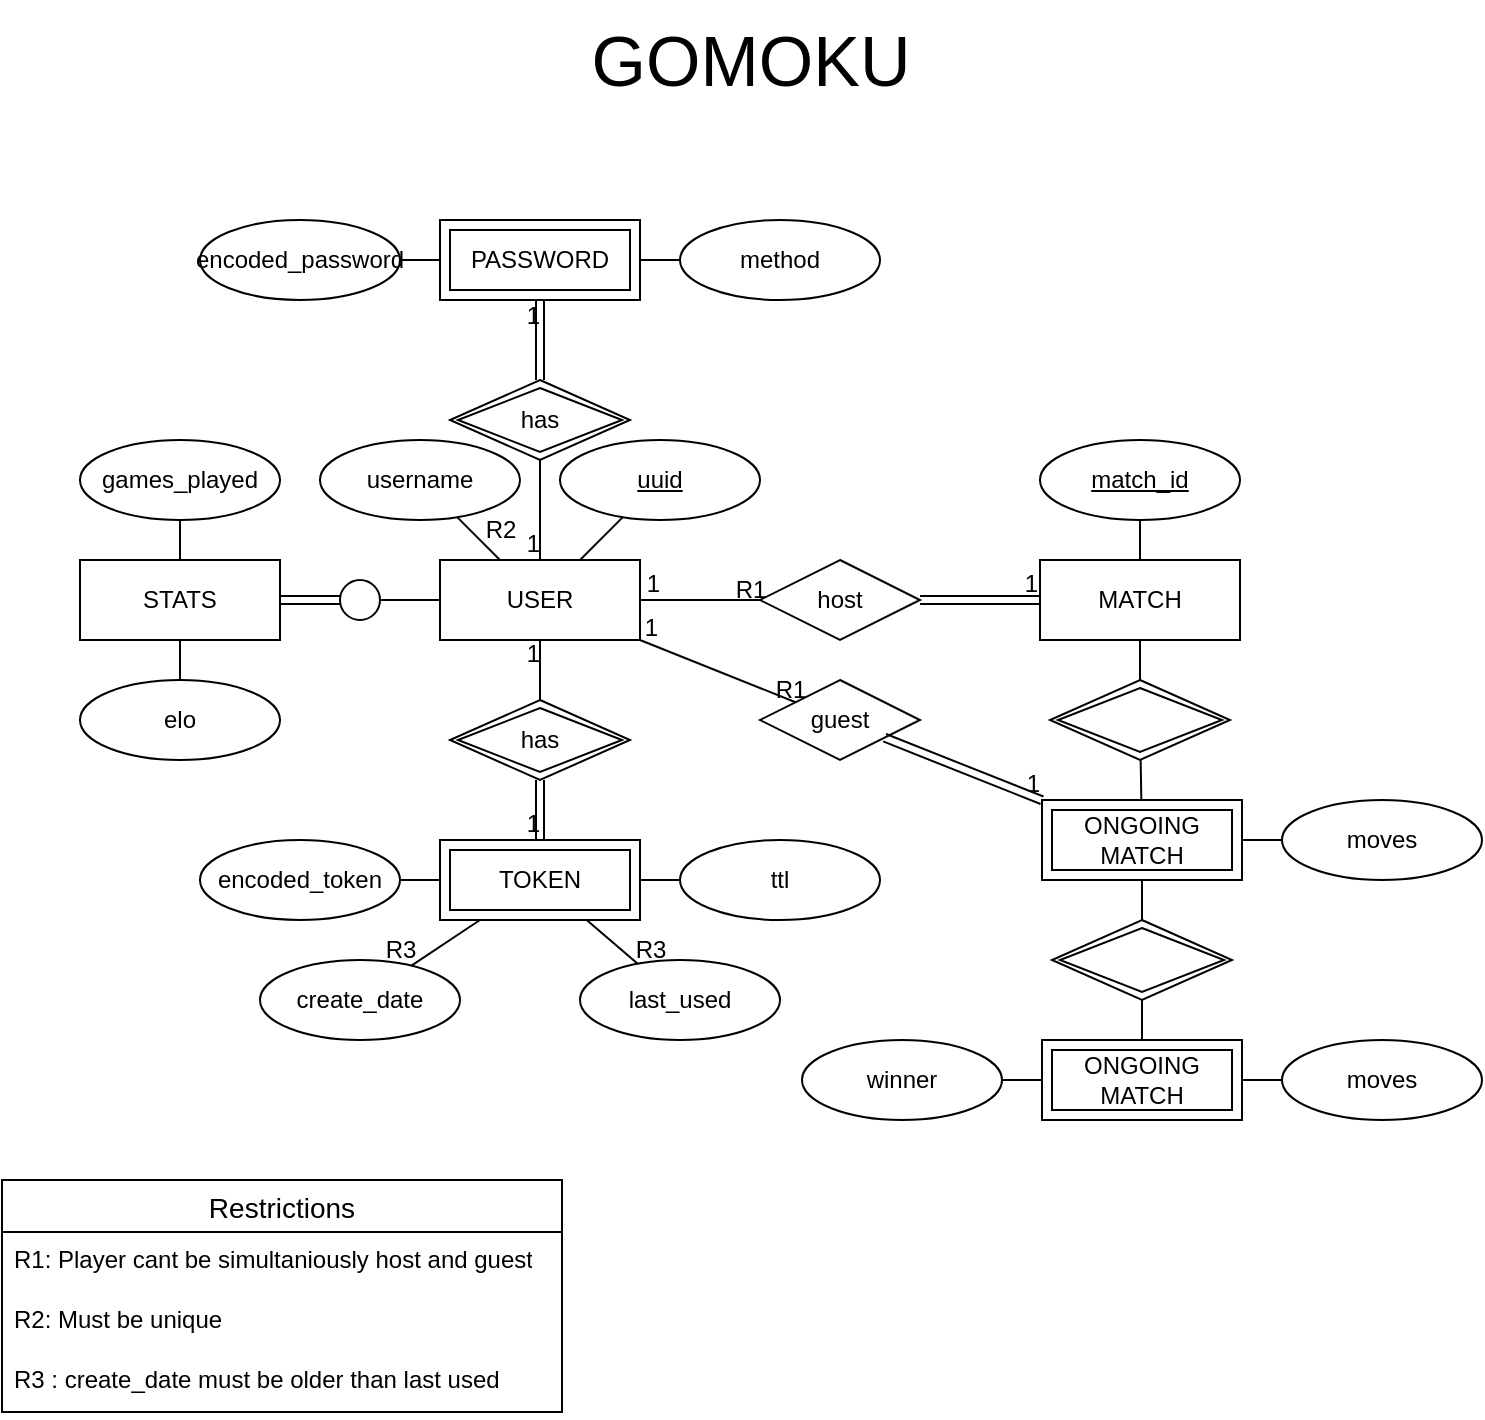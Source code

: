 <mxfile version="20.5.3" type="embed"><diagram name="Page-1" id="w9ihNUBb9Rjg-Ea71THt"><mxGraphModel dx="1103" dy="750" grid="1" gridSize="10" guides="1" tooltips="1" connect="1" arrows="1" fold="1" page="1" pageScale="1" pageWidth="827" pageHeight="1169" math="0" shadow="0"><root><mxCell id="0"/><mxCell id="1" parent="0"/><mxCell id="yqkwtP5y6iGvj30xNfCS-49" value="Restrictions" style="swimlane;fontStyle=0;childLayout=stackLayout;horizontal=1;startSize=26;horizontalStack=0;resizeParent=1;resizeParentMax=0;resizeLast=0;collapsible=1;marginBottom=0;align=center;fontSize=14;" parent="1" vertex="1"><mxGeometry x="40" y="640" width="280" height="116" as="geometry"/></mxCell><mxCell id="yqkwtP5y6iGvj30xNfCS-50" value="R1: Player cant be simultaniously host and guest" style="text;strokeColor=none;fillColor=none;spacingLeft=4;spacingRight=4;overflow=hidden;rotatable=0;points=[[0,0.5],[1,0.5]];portConstraint=eastwest;fontSize=12;whiteSpace=wrap;html=1;" parent="yqkwtP5y6iGvj30xNfCS-49" vertex="1"><mxGeometry y="26" width="280" height="30" as="geometry"/></mxCell><mxCell id="yqkwtP5y6iGvj30xNfCS-51" value="R2: Must be unique" style="text;strokeColor=none;fillColor=none;spacingLeft=4;spacingRight=4;overflow=hidden;rotatable=0;points=[[0,0.5],[1,0.5]];portConstraint=eastwest;fontSize=12;whiteSpace=wrap;html=1;" parent="yqkwtP5y6iGvj30xNfCS-49" vertex="1"><mxGeometry y="56" width="280" height="30" as="geometry"/></mxCell><mxCell id="yqkwtP5y6iGvj30xNfCS-52" value="R3 : create_date must be older than last used" style="text;strokeColor=none;fillColor=none;spacingLeft=4;spacingRight=4;overflow=hidden;rotatable=0;points=[[0,0.5],[1,0.5]];portConstraint=eastwest;fontSize=12;whiteSpace=wrap;html=1;" parent="yqkwtP5y6iGvj30xNfCS-49" vertex="1"><mxGeometry y="86" width="280" height="30" as="geometry"/></mxCell><mxCell id="57" value="GOMOKU" style="text;html=1;align=center;verticalAlign=middle;resizable=0;points=[];autosize=1;strokeColor=none;fillColor=none;fontSize=35;" parent="1" vertex="1"><mxGeometry x="324" y="50" width="180" height="60" as="geometry"/></mxCell><mxCell id="76" value="" style="group" vertex="1" connectable="0" parent="1"><mxGeometry x="79" y="160" width="701" height="450" as="geometry"/></mxCell><mxCell id="yqkwtP5y6iGvj30xNfCS-2" value="USER" style="whiteSpace=wrap;html=1;align=center;container=0;" parent="76" vertex="1"><mxGeometry x="180" y="170" width="100" height="40" as="geometry"/></mxCell><mxCell id="yqkwtP5y6iGvj30xNfCS-3" value="username" style="ellipse;whiteSpace=wrap;html=1;align=center;container=0;" parent="76" vertex="1"><mxGeometry x="120" y="110" width="100" height="40" as="geometry"/></mxCell><mxCell id="yqkwtP5y6iGvj30xNfCS-4" value="uuid" style="ellipse;whiteSpace=wrap;html=1;align=center;fontStyle=4;container=0;" parent="76" vertex="1"><mxGeometry x="240" y="110" width="100" height="40" as="geometry"/></mxCell><mxCell id="yqkwtP5y6iGvj30xNfCS-6" value="MATCH" style="whiteSpace=wrap;html=1;align=center;container=0;" parent="76" vertex="1"><mxGeometry x="480" y="170" width="100" height="40" as="geometry"/></mxCell><mxCell id="yqkwtP5y6iGvj30xNfCS-8" value="moves" style="ellipse;whiteSpace=wrap;html=1;align=center;container=0;" parent="76" vertex="1"><mxGeometry x="601" y="290" width="100" height="40" as="geometry"/></mxCell><mxCell id="yqkwtP5y6iGvj30xNfCS-9" value="match_id" style="ellipse;whiteSpace=wrap;html=1;align=center;fontStyle=4;container=0;" parent="76" vertex="1"><mxGeometry x="480" y="110" width="100" height="40" as="geometry"/></mxCell><mxCell id="yqkwtP5y6iGvj30xNfCS-12" value="" style="endArrow=none;html=1;rounded=0;" parent="76" source="yqkwtP5y6iGvj30xNfCS-9" target="yqkwtP5y6iGvj30xNfCS-6" edge="1"><mxGeometry relative="1" as="geometry"><mxPoint x="316" y="390" as="sourcePoint"/><mxPoint x="476" y="390" as="targetPoint"/></mxGeometry></mxCell><mxCell id="yqkwtP5y6iGvj30xNfCS-14" value="" style="endArrow=none;html=1;rounded=0;" parent="76" source="72" target="yqkwtP5y6iGvj30xNfCS-8" edge="1"><mxGeometry relative="1" as="geometry"><mxPoint x="581" y="310" as="sourcePoint"/><mxPoint x="476" y="390" as="targetPoint"/></mxGeometry></mxCell><mxCell id="yqkwtP5y6iGvj30xNfCS-15" value="" style="endArrow=none;html=1;rounded=0;" parent="76" source="yqkwtP5y6iGvj30xNfCS-4" target="yqkwtP5y6iGvj30xNfCS-2" edge="1"><mxGeometry relative="1" as="geometry"><mxPoint x="330" y="390" as="sourcePoint"/><mxPoint x="490" y="390" as="targetPoint"/></mxGeometry></mxCell><mxCell id="yqkwtP5y6iGvj30xNfCS-16" value="" style="endArrow=none;html=1;rounded=0;" parent="76" source="yqkwtP5y6iGvj30xNfCS-3" target="yqkwtP5y6iGvj30xNfCS-2" edge="1"><mxGeometry relative="1" as="geometry"><mxPoint x="330" y="390" as="sourcePoint"/><mxPoint x="490" y="390" as="targetPoint"/></mxGeometry></mxCell><mxCell id="yqkwtP5y6iGvj30xNfCS-19" value="elo" style="ellipse;whiteSpace=wrap;html=1;align=center;container=0;" parent="76" vertex="1"><mxGeometry y="230" width="100" height="40" as="geometry"/></mxCell><mxCell id="yqkwtP5y6iGvj30xNfCS-21" value="" style="endArrow=none;html=1;rounded=0;" parent="76" source="yqkwtP5y6iGvj30xNfCS-19" target="yqkwtP5y6iGvj30xNfCS-66" edge="1"><mxGeometry relative="1" as="geometry"><mxPoint x="410" y="420" as="sourcePoint"/><mxPoint x="110" y="210" as="targetPoint"/></mxGeometry></mxCell><mxCell id="yqkwtP5y6iGvj30xNfCS-31" value="encoded_password" style="ellipse;whiteSpace=wrap;html=1;align=center;container=0;" parent="76" vertex="1"><mxGeometry x="60" width="100" height="40" as="geometry"/></mxCell><mxCell id="yqkwtP5y6iGvj30xNfCS-43" value="encoded_token" style="ellipse;whiteSpace=wrap;html=1;align=center;container=0;" parent="76" vertex="1"><mxGeometry x="60" y="310" width="100" height="40" as="geometry"/></mxCell><mxCell id="yqkwtP5y6iGvj30xNfCS-44" value="" style="endArrow=none;html=1;rounded=0;" parent="76" source="39" target="yqkwtP5y6iGvj30xNfCS-43" edge="1"><mxGeometry relative="1" as="geometry"><mxPoint x="180.0" y="310.0" as="sourcePoint"/><mxPoint x="560" y="488" as="targetPoint"/></mxGeometry></mxCell><mxCell id="yqkwtP5y6iGvj30xNfCS-45" value="host" style="shape=rhombus;perimeter=rhombusPerimeter;whiteSpace=wrap;html=1;align=center;container=0;" parent="76" vertex="1"><mxGeometry x="340" y="170" width="80" height="40" as="geometry"/></mxCell><mxCell id="yqkwtP5y6iGvj30xNfCS-59" value="guest" style="shape=rhombus;perimeter=rhombusPerimeter;whiteSpace=wrap;html=1;align=center;container=0;" parent="76" vertex="1"><mxGeometry x="340" y="230" width="80" height="40" as="geometry"/></mxCell><mxCell id="yqkwtP5y6iGvj30xNfCS-62" value="" style="shape=link;html=1;rounded=0;" parent="76" source="yqkwtP5y6iGvj30xNfCS-6" target="yqkwtP5y6iGvj30xNfCS-45" edge="1"><mxGeometry relative="1" as="geometry"><mxPoint x="350" y="210" as="sourcePoint"/><mxPoint x="440" y="190" as="targetPoint"/></mxGeometry></mxCell><mxCell id="yqkwtP5y6iGvj30xNfCS-63" value="1" style="resizable=0;html=1;whiteSpace=wrap;align=right;verticalAlign=bottom;container=0;" parent="yqkwtP5y6iGvj30xNfCS-62" connectable="0" vertex="1"><mxGeometry x="1" relative="1" as="geometry"><mxPoint x="60" as="offset"/></mxGeometry></mxCell><mxCell id="yqkwtP5y6iGvj30xNfCS-64" value="R1" style="text;html=1;align=center;verticalAlign=middle;resizable=0;points=[];autosize=1;strokeColor=none;fillColor=none;container=0;" parent="76" vertex="1"><mxGeometry x="315" y="170" width="40" height="30" as="geometry"/></mxCell><mxCell id="yqkwtP5y6iGvj30xNfCS-65" value="R1" style="text;html=1;align=center;verticalAlign=middle;resizable=0;points=[];autosize=1;strokeColor=none;fillColor=none;container=0;" parent="76" vertex="1"><mxGeometry x="335" y="220" width="40" height="30" as="geometry"/></mxCell><mxCell id="yqkwtP5y6iGvj30xNfCS-66" value="STATS" style="whiteSpace=wrap;html=1;align=center;container=0;" parent="76" vertex="1"><mxGeometry y="170" width="100" height="40" as="geometry"/></mxCell><mxCell id="4" value="winner" style="ellipse;whiteSpace=wrap;html=1;align=center;container=0;" parent="76" vertex="1"><mxGeometry x="361" y="410" width="100" height="40" as="geometry"/></mxCell><mxCell id="5" value="" style="endArrow=none;html=1;rounded=0;" parent="76" source="73" target="4" edge="1"><mxGeometry relative="1" as="geometry"><mxPoint x="481" y="430" as="sourcePoint"/><mxPoint x="511" y="470" as="targetPoint"/></mxGeometry></mxCell><mxCell id="8" value="" style="endArrow=none;html=1;rounded=0;" parent="76" source="67" target="yqkwtP5y6iGvj30xNfCS-6" edge="1"><mxGeometry relative="1" as="geometry"><mxPoint x="530" y="230" as="sourcePoint"/><mxPoint x="410" y="260" as="targetPoint"/></mxGeometry></mxCell><mxCell id="9" value="games_played" style="ellipse;whiteSpace=wrap;html=1;align=center;container=0;" parent="76" vertex="1"><mxGeometry y="110" width="100" height="40" as="geometry"/></mxCell><mxCell id="10" value="" style="endArrow=none;html=1;rounded=0;" parent="76" source="yqkwtP5y6iGvj30xNfCS-66" target="9" edge="1"><mxGeometry relative="1" as="geometry"><mxPoint x="330" y="260" as="sourcePoint"/><mxPoint x="490" y="260" as="targetPoint"/></mxGeometry></mxCell><mxCell id="13" value="" style="shape=link;html=1;rounded=0;" parent="76" target="yqkwtP5y6iGvj30xNfCS-66" edge="1" source="58"><mxGeometry relative="1" as="geometry"><mxPoint x="80" y="190.0" as="sourcePoint"/><mxPoint x="430" y="260" as="targetPoint"/></mxGeometry></mxCell><mxCell id="15" value="R2" style="text;html=1;align=center;verticalAlign=middle;resizable=0;points=[];autosize=1;strokeColor=none;fillColor=none;container=0;" parent="76" vertex="1"><mxGeometry x="190" y="140" width="40" height="30" as="geometry"/></mxCell><mxCell id="19" value="create_date" style="ellipse;whiteSpace=wrap;html=1;align=center;container=0;" parent="76" vertex="1"><mxGeometry x="90" y="370" width="100" height="40" as="geometry"/></mxCell><mxCell id="20" value="last_used" style="ellipse;whiteSpace=wrap;html=1;align=center;container=0;" parent="76" vertex="1"><mxGeometry x="250" y="370" width="100" height="40" as="geometry"/></mxCell><mxCell id="21" value="" style="endArrow=none;html=1;rounded=0;" parent="76" source="39" target="20" edge="1"><mxGeometry relative="1" as="geometry"><mxPoint x="230.0" y="330.0" as="sourcePoint"/><mxPoint x="410" y="260" as="targetPoint"/></mxGeometry></mxCell><mxCell id="22" value="" style="endArrow=none;html=1;rounded=0;" parent="76" source="39" target="19" edge="1"><mxGeometry relative="1" as="geometry"><mxPoint x="199.954" y="330.0" as="sourcePoint"/><mxPoint x="410" y="260" as="targetPoint"/></mxGeometry></mxCell><mxCell id="23" value="R3" style="text;html=1;align=center;verticalAlign=middle;resizable=0;points=[];autosize=1;strokeColor=none;fillColor=none;container=0;" parent="76" vertex="1"><mxGeometry x="140" y="350" width="40" height="30" as="geometry"/></mxCell><mxCell id="24" value="R3" style="text;html=1;align=center;verticalAlign=middle;resizable=0;points=[];autosize=1;strokeColor=none;fillColor=none;container=0;" parent="76" vertex="1"><mxGeometry x="265" y="350" width="40" height="30" as="geometry"/></mxCell><mxCell id="25" value="ttl" style="ellipse;whiteSpace=wrap;html=1;align=center;container=0;" parent="76" vertex="1"><mxGeometry x="300" y="310" width="100" height="40" as="geometry"/></mxCell><mxCell id="26" value="" style="endArrow=none;html=1;rounded=0;" parent="76" source="39" target="25" edge="1"><mxGeometry relative="1" as="geometry"><mxPoint x="260.046" y="330.0" as="sourcePoint"/><mxPoint x="410" y="260" as="targetPoint"/></mxGeometry></mxCell><mxCell id="29" value="" style="endArrow=none;html=1;rounded=0;" parent="76" source="56" target="yqkwtP5y6iGvj30xNfCS-31" edge="1"><mxGeometry relative="1" as="geometry"><mxPoint x="280.0" y="10.0" as="sourcePoint"/><mxPoint x="410" y="110" as="targetPoint"/></mxGeometry></mxCell><mxCell id="38" value="has" style="shape=rhombus;double=1;perimeter=rhombusPerimeter;whiteSpace=wrap;html=1;align=center;container=0;" parent="76" vertex="1"><mxGeometry x="185" y="240" width="90" height="40" as="geometry"/></mxCell><mxCell id="39" value="TOKEN" style="shape=ext;margin=3;double=1;whiteSpace=wrap;html=1;align=center;container=0;" parent="76" vertex="1"><mxGeometry x="180" y="310" width="100" height="40" as="geometry"/></mxCell><mxCell id="40" value="method" style="ellipse;whiteSpace=wrap;html=1;align=center;container=0;" parent="76" vertex="1"><mxGeometry x="300" width="100" height="40" as="geometry"/></mxCell><mxCell id="41" value="" style="endArrow=none;html=1;rounded=0;" parent="76" source="40" target="56" edge="1"><mxGeometry relative="1" as="geometry"><mxPoint x="200" y="150" as="sourcePoint"/><mxPoint x="180.0" y="10.0" as="targetPoint"/></mxGeometry></mxCell><mxCell id="42" value="" style="shape=link;html=1;rounded=0;" parent="76" source="38" target="39" edge="1"><mxGeometry relative="1" as="geometry"><mxPoint x="150" y="260" as="sourcePoint"/><mxPoint x="310" y="260" as="targetPoint"/></mxGeometry></mxCell><mxCell id="43" value="1" style="resizable=0;html=1;align=right;verticalAlign=bottom;container=0;" parent="42" connectable="0" vertex="1"><mxGeometry x="1" relative="1" as="geometry"/></mxCell><mxCell id="44" value="" style="endArrow=none;html=1;rounded=0;" parent="76" source="38" target="yqkwtP5y6iGvj30xNfCS-2" edge="1"><mxGeometry relative="1" as="geometry"><mxPoint x="150" y="260" as="sourcePoint"/><mxPoint x="310" y="260" as="targetPoint"/></mxGeometry></mxCell><mxCell id="45" value="1" style="resizable=0;html=1;align=right;verticalAlign=bottom;container=0;" parent="44" connectable="0" vertex="1"><mxGeometry x="1" relative="1" as="geometry"><mxPoint y="15" as="offset"/></mxGeometry></mxCell><mxCell id="46" value="" style="shape=link;html=1;rounded=0;" parent="76" source="yqkwtP5y6iGvj30xNfCS-59" target="72" edge="1"><mxGeometry relative="1" as="geometry"><mxPoint x="150" y="260" as="sourcePoint"/><mxPoint x="310" y="260" as="targetPoint"/></mxGeometry></mxCell><mxCell id="47" value="1" style="resizable=0;html=1;align=right;verticalAlign=bottom;container=0;" parent="46" connectable="0" vertex="1"><mxGeometry x="1" relative="1" as="geometry"/></mxCell><mxCell id="49" value="" style="endArrow=none;html=1;rounded=0;" parent="76" source="yqkwtP5y6iGvj30xNfCS-45" target="yqkwtP5y6iGvj30xNfCS-2" edge="1"><mxGeometry relative="1" as="geometry"><mxPoint x="150" y="260" as="sourcePoint"/><mxPoint x="310" y="260" as="targetPoint"/></mxGeometry></mxCell><mxCell id="50" value="1" style="resizable=0;html=1;align=right;verticalAlign=bottom;container=0;" parent="49" connectable="0" vertex="1"><mxGeometry x="1" relative="1" as="geometry"><mxPoint x="10" as="offset"/></mxGeometry></mxCell><mxCell id="51" value="" style="endArrow=none;html=1;rounded=0;" parent="76" source="yqkwtP5y6iGvj30xNfCS-59" target="yqkwtP5y6iGvj30xNfCS-2" edge="1"><mxGeometry relative="1" as="geometry"><mxPoint x="150" y="260" as="sourcePoint"/><mxPoint x="310" y="260" as="targetPoint"/></mxGeometry></mxCell><mxCell id="52" value="1" style="resizable=0;html=1;align=right;verticalAlign=bottom;container=0;" parent="51" connectable="0" vertex="1"><mxGeometry x="1" relative="1" as="geometry"><mxPoint x="10" y="3" as="offset"/></mxGeometry></mxCell><mxCell id="55" value="has" style="shape=rhombus;double=1;perimeter=rhombusPerimeter;whiteSpace=wrap;html=1;align=center;container=0;" parent="76" vertex="1"><mxGeometry x="185" y="80" width="90" height="40" as="geometry"/></mxCell><mxCell id="56" value="PASSWORD" style="shape=ext;margin=3;double=1;whiteSpace=wrap;html=1;align=center;container=0;" parent="76" vertex="1"><mxGeometry x="180" width="100" height="40" as="geometry"/></mxCell><mxCell id="58" value="" style="ellipse;whiteSpace=wrap;html=1;aspect=fixed;container=0;" vertex="1" parent="76"><mxGeometry x="130" y="180" width="20" height="20" as="geometry"/></mxCell><mxCell id="59" value="" style="endArrow=none;html=1;rounded=0;" edge="1" parent="76" source="58" target="yqkwtP5y6iGvj30xNfCS-2"><mxGeometry relative="1" as="geometry"><mxPoint x="140" y="220" as="sourcePoint"/><mxPoint x="450" y="170" as="targetPoint"/></mxGeometry></mxCell><mxCell id="53" value="" style="shape=link;html=1;rounded=0;" parent="76" source="55" target="56" edge="1"><mxGeometry relative="1" as="geometry"><mxPoint x="230.0" y="70.0" as="sourcePoint"/><mxPoint x="230.0" y="30.0" as="targetPoint"/></mxGeometry></mxCell><mxCell id="54" value="1" style="resizable=0;html=1;align=right;verticalAlign=bottom;container=0;" parent="53" connectable="0" vertex="1"><mxGeometry x="1" relative="1" as="geometry"><mxPoint y="16" as="offset"/></mxGeometry></mxCell><mxCell id="60" value="" style="endArrow=none;html=1;rounded=0;" edge="1" parent="76" source="55" target="yqkwtP5y6iGvj30xNfCS-2"><mxGeometry relative="1" as="geometry"><mxPoint x="260" y="150" as="sourcePoint"/><mxPoint x="420" y="150" as="targetPoint"/></mxGeometry></mxCell><mxCell id="61" value="1" style="resizable=0;html=1;align=right;verticalAlign=bottom;container=0;" connectable="0" vertex="1" parent="60"><mxGeometry x="1" relative="1" as="geometry"/></mxCell><mxCell id="63" value="moves" style="ellipse;whiteSpace=wrap;html=1;align=center;container=0;" vertex="1" parent="76"><mxGeometry x="601" y="410" width="100" height="40" as="geometry"/></mxCell><mxCell id="64" value="" style="endArrow=none;html=1;rounded=0;" edge="1" parent="76" source="73" target="63"><mxGeometry relative="1" as="geometry"><mxPoint x="581" y="430" as="sourcePoint"/><mxPoint x="431" y="450" as="targetPoint"/></mxGeometry></mxCell><mxCell id="67" value="" style="shape=rhombus;double=1;perimeter=rhombusPerimeter;whiteSpace=wrap;html=1;align=center;container=0;" vertex="1" parent="76"><mxGeometry x="485" y="230" width="90" height="40" as="geometry"/></mxCell><mxCell id="68" value="" style="endArrow=none;html=1;rounded=0;" edge="1" parent="76" source="72" target="67"><mxGeometry relative="1" as="geometry"><mxPoint x="530.667" y="290" as="sourcePoint"/><mxPoint x="421" y="240" as="targetPoint"/></mxGeometry></mxCell><mxCell id="70" value="" style="shape=rhombus;double=1;perimeter=rhombusPerimeter;whiteSpace=wrap;html=1;align=center;container=0;" vertex="1" parent="76"><mxGeometry x="486" y="350" width="90" height="40" as="geometry"/></mxCell><mxCell id="71" value="" style="endArrow=none;html=1;rounded=0;" edge="1" target="70" parent="76" source="73"><mxGeometry relative="1" as="geometry"><mxPoint x="531" y="410" as="sourcePoint"/><mxPoint x="422" y="360" as="targetPoint"/></mxGeometry></mxCell><mxCell id="72" value="ONGOING MATCH" style="shape=ext;margin=3;double=1;whiteSpace=wrap;html=1;align=center;" vertex="1" parent="76"><mxGeometry x="481" y="290" width="100" height="40" as="geometry"/></mxCell><mxCell id="69" value="" style="endArrow=none;html=1;rounded=0;" edge="1" source="70" parent="76" target="72"><mxGeometry relative="1" as="geometry"><mxPoint x="531" y="350" as="sourcePoint"/><mxPoint x="531" y="330" as="targetPoint"/></mxGeometry></mxCell><mxCell id="73" value="ONGOING MATCH" style="shape=ext;margin=3;double=1;whiteSpace=wrap;html=1;align=center;" vertex="1" parent="76"><mxGeometry x="481" y="410" width="100" height="40" as="geometry"/></mxCell></root></mxGraphModel></diagram></mxfile>